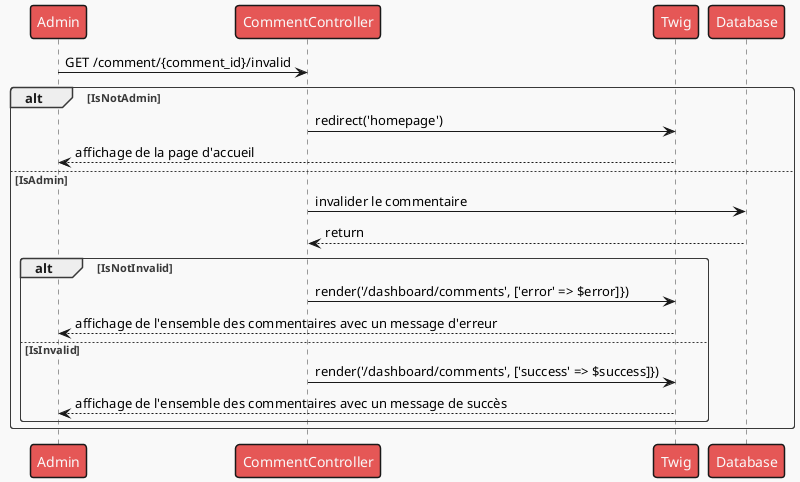 @startuml

!theme mars

Person as "Admin" -> CommentController : GET /comment/{comment_id}/invalid

alt IsNotAdmin
CommentController -> Twig : redirect('homepage')
Twig --> Person : affichage de la page d'accueil
else IsAdmin
CommentController -> Database : invalider le commentaire
Database --> CommentController : return
    alt IsNotInvalid
    CommentController -> Twig : render('/dashboard/comments', ['error' => $error]})
    Twig --> Person : affichage de l'ensemble des commentaires avec un message d'erreur
    else IsInvalid
    CommentController -> Twig : render('/dashboard/comments', ['success' => $success]})
    Twig --> Person : affichage de l'ensemble des commentaires avec un message de succès
    end
end
@enduml